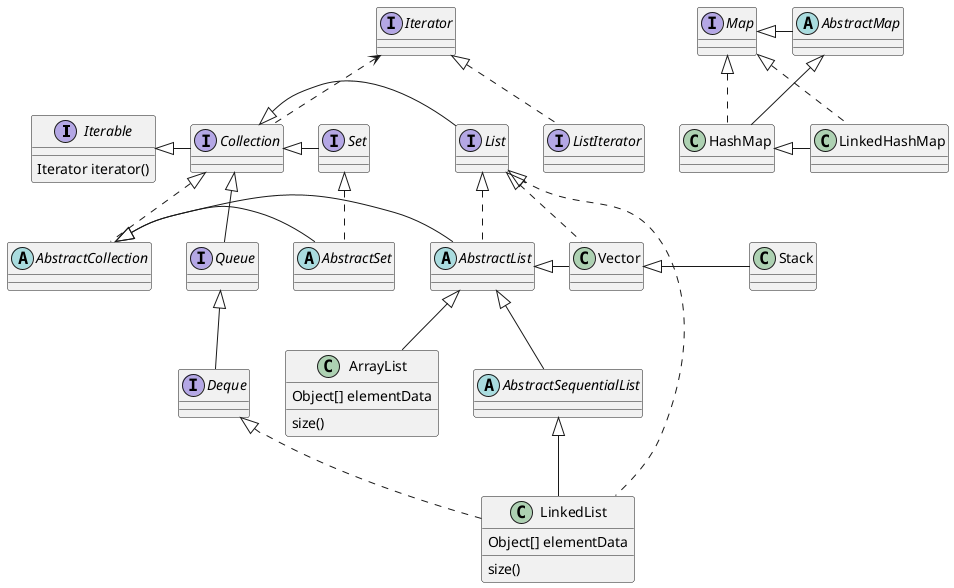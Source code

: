 @startuml

interface Iterable{
Iterator iterator()
}
interface Collection

interface Iterator{
}

abstract class AbstractCollection

interface List{

}
interface ListIterator{
}

class Vector{
}

class Stack{

}


abstract class AbstractList




Iterator <.. Collection
Iterable <|- Collection
Collection <|- List

List <|.. AbstractList
Iterator<|.. ListIterator
Collection <|.. AbstractCollection
AbstractCollection <|- AbstractList
AbstractList <|-- ArrayList
AbstractList <|-- AbstractSequentialList
List <|.. LinkedList
Deque <|.. LinkedList
Queue <|-- Deque
Collection <|-- Queue
AbstractSequentialList <|--  LinkedList
Collection <|- Set
Set <|.. AbstractSet
AbstractCollection <|- AbstractSet
Vector <|-Stack
AbstractList <|-Vector
List <|..Vector
Map <|-AbstractMap
AbstractMap <|-HashMap
Map <|..HashMap
Map <|.. LinkedHashMap
HashMap <|- LinkedHashMap




interface Deque{

}
interface Queue{

}

class ArrayList {
Object[] elementData
size()
}
class LinkedList {
Object[] elementData
size()
}

abstract class AbstractSet{
}
abstract class AbstractSequentialList{
}
interface Set{
}
interface Map{
}
abstract class AbstractMap{
}
 class HashMap{
}
 class LinkedHashMap{
}

@enduml
